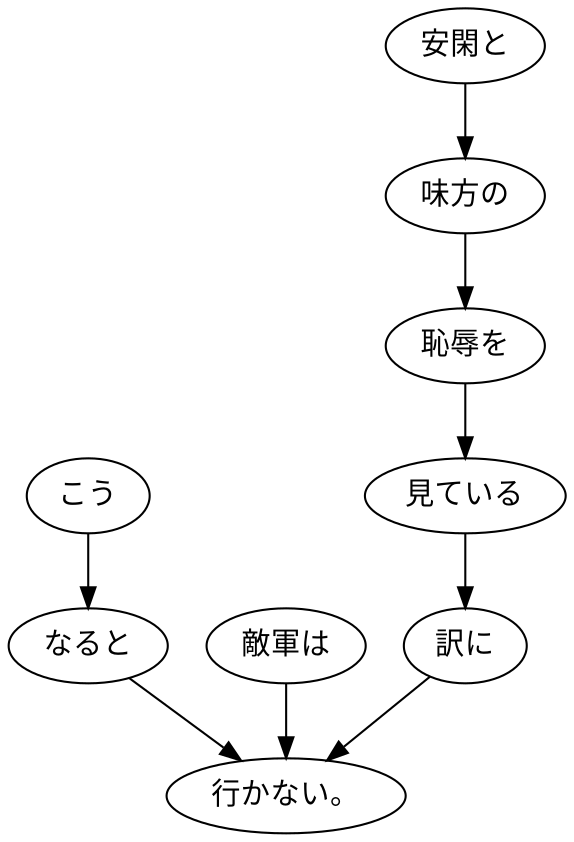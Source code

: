 digraph graph5122 {
	node0 [label="こう"];
	node1 [label="なると"];
	node2 [label="敵軍は"];
	node3 [label="安閑と"];
	node4 [label="味方の"];
	node5 [label="恥辱を"];
	node6 [label="見ている"];
	node7 [label="訳に"];
	node8 [label="行かない。"];
	node0 -> node1;
	node1 -> node8;
	node2 -> node8;
	node3 -> node4;
	node4 -> node5;
	node5 -> node6;
	node6 -> node7;
	node7 -> node8;
}
